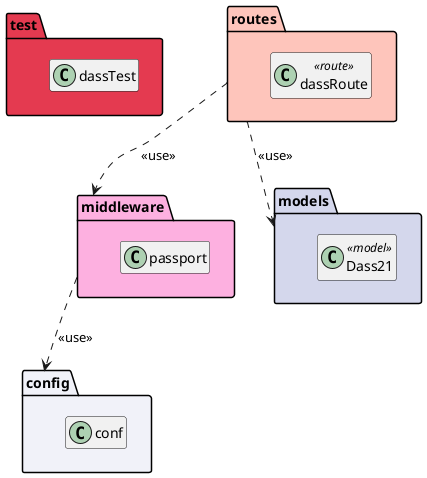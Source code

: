 @startuml

  package middleware #FDB0E0{
    class passport
  }
  package config #F1F2F9{
    class conf
  }
  package models #D4D7EC{
    class Dass21 <<model>>
  }
  package routes #fec5bb{
    class dassRoute <<route>>
  }
  package test #E43A50{
    class dassTest
  }



hide members
test .[hidden]..> config: <<use>>
routes ..> middleware: <<use>>
middleware ..> config: <<use>>
routes ..> models: <<use>>

@enduml
